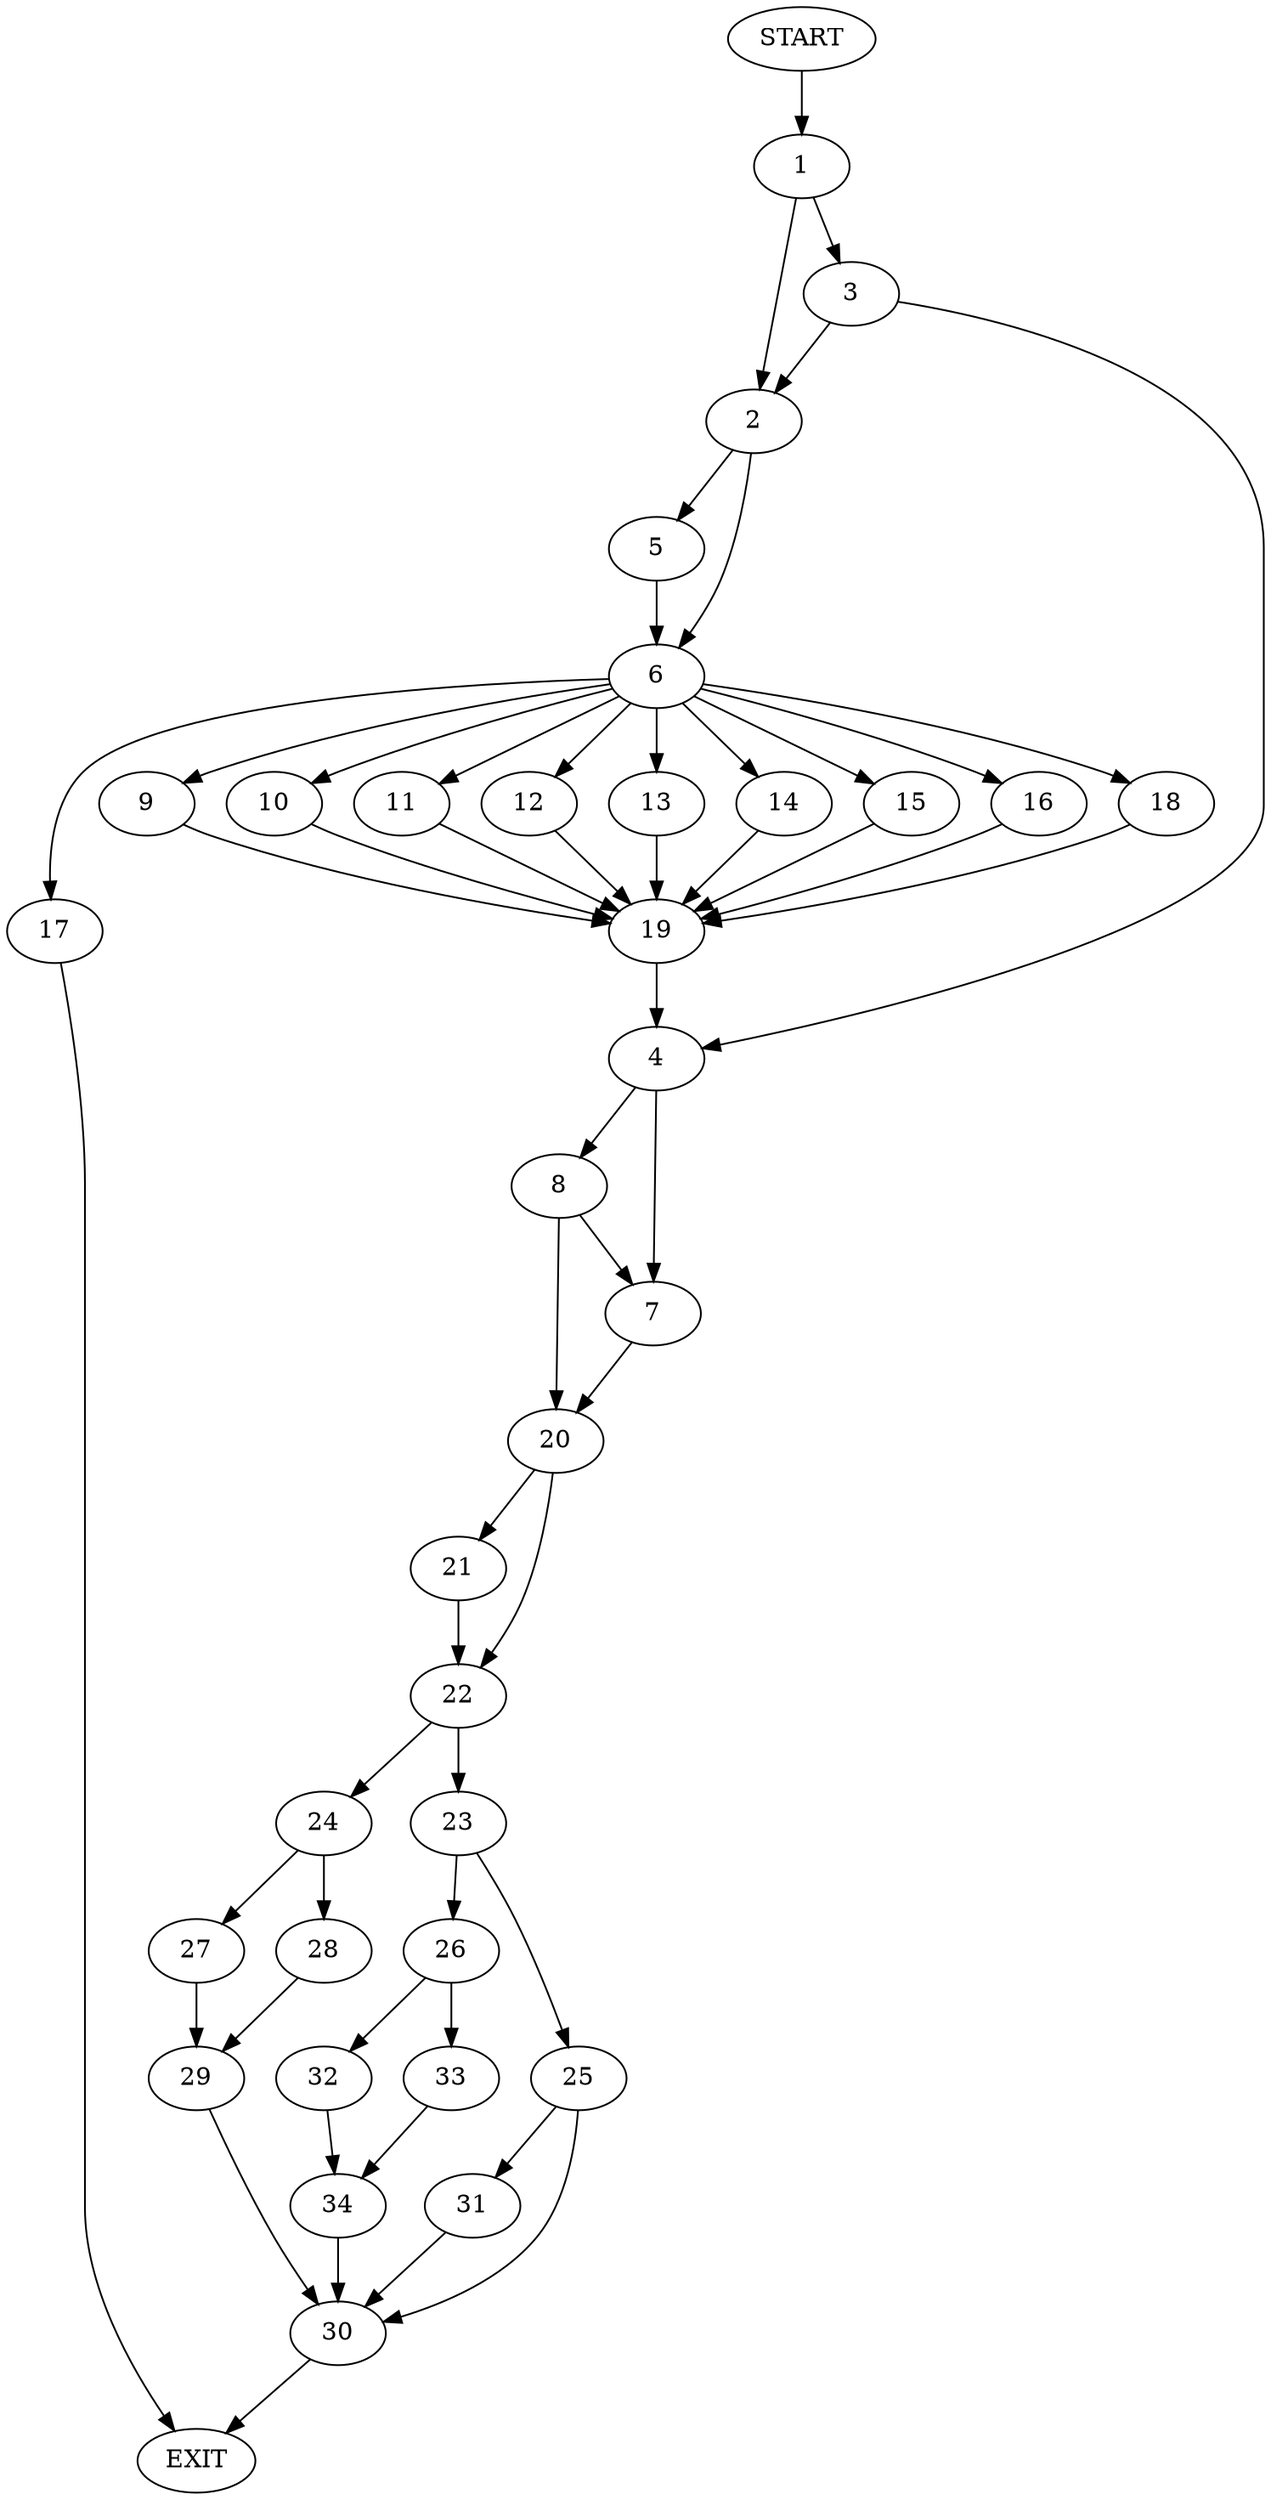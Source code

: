 digraph {
0 [label="START"]
35 [label="EXIT"]
0 -> 1
1 -> 2
1 -> 3
3 -> 2
3 -> 4
2 -> 5
2 -> 6
4 -> 7
4 -> 8
6 -> 9
6 -> 10
6 -> 11
6 -> 12
6 -> 13
6 -> 14
6 -> 15
6 -> 16
6 -> 17
6 -> 18
5 -> 6
9 -> 19
14 -> 19
18 -> 19
12 -> 19
10 -> 19
13 -> 19
16 -> 19
11 -> 19
15 -> 19
17 -> 35
19 -> 4
8 -> 7
8 -> 20
7 -> 20
20 -> 21
20 -> 22
22 -> 23
22 -> 24
21 -> 22
23 -> 25
23 -> 26
24 -> 27
24 -> 28
28 -> 29
27 -> 29
29 -> 30
30 -> 35
25 -> 30
25 -> 31
26 -> 32
26 -> 33
32 -> 34
33 -> 34
34 -> 30
31 -> 30
}
